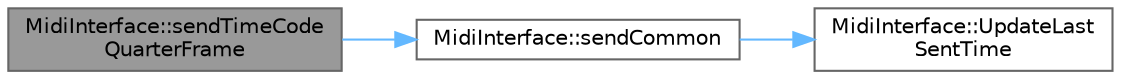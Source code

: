 digraph "MidiInterface::sendTimeCodeQuarterFrame"
{
 // LATEX_PDF_SIZE
  bgcolor="transparent";
  edge [fontname=Helvetica,fontsize=10,labelfontname=Helvetica,labelfontsize=10];
  node [fontname=Helvetica,fontsize=10,shape=box,height=0.2,width=0.4];
  rankdir="LR";
  Node1 [id="Node000001",label="MidiInterface::sendTimeCode\lQuarterFrame",height=0.2,width=0.4,color="gray40", fillcolor="grey60", style="filled", fontcolor="black",tooltip="Send a MIDI Time Code Quarter Frame."];
  Node1 -> Node2 [id="edge1_Node000001_Node000002",color="steelblue1",style="solid",tooltip=" "];
  Node2 [id="Node000002",label="MidiInterface::sendCommon",height=0.2,width=0.4,color="grey40", fillcolor="white", style="filled",URL="$d7/db2/group__output_gabc45594bf1156b5020a2fa188c281cd0.html#gabc45594bf1156b5020a2fa188c281cd0",tooltip="Send a Common message. Common messages reset the running status."];
  Node2 -> Node3 [id="edge2_Node000002_Node000003",color="steelblue1",style="solid",tooltip=" "];
  Node3 [id="Node000003",label="MidiInterface::UpdateLast\lSentTime",height=0.2,width=0.4,color="grey40", fillcolor="white", style="filled",URL="$df/d55/group__thru_ga536d29969dc2a187d9872c5c341ea1ea.html#ga536d29969dc2a187d9872c5c341ea1ea",tooltip=" "];
}
